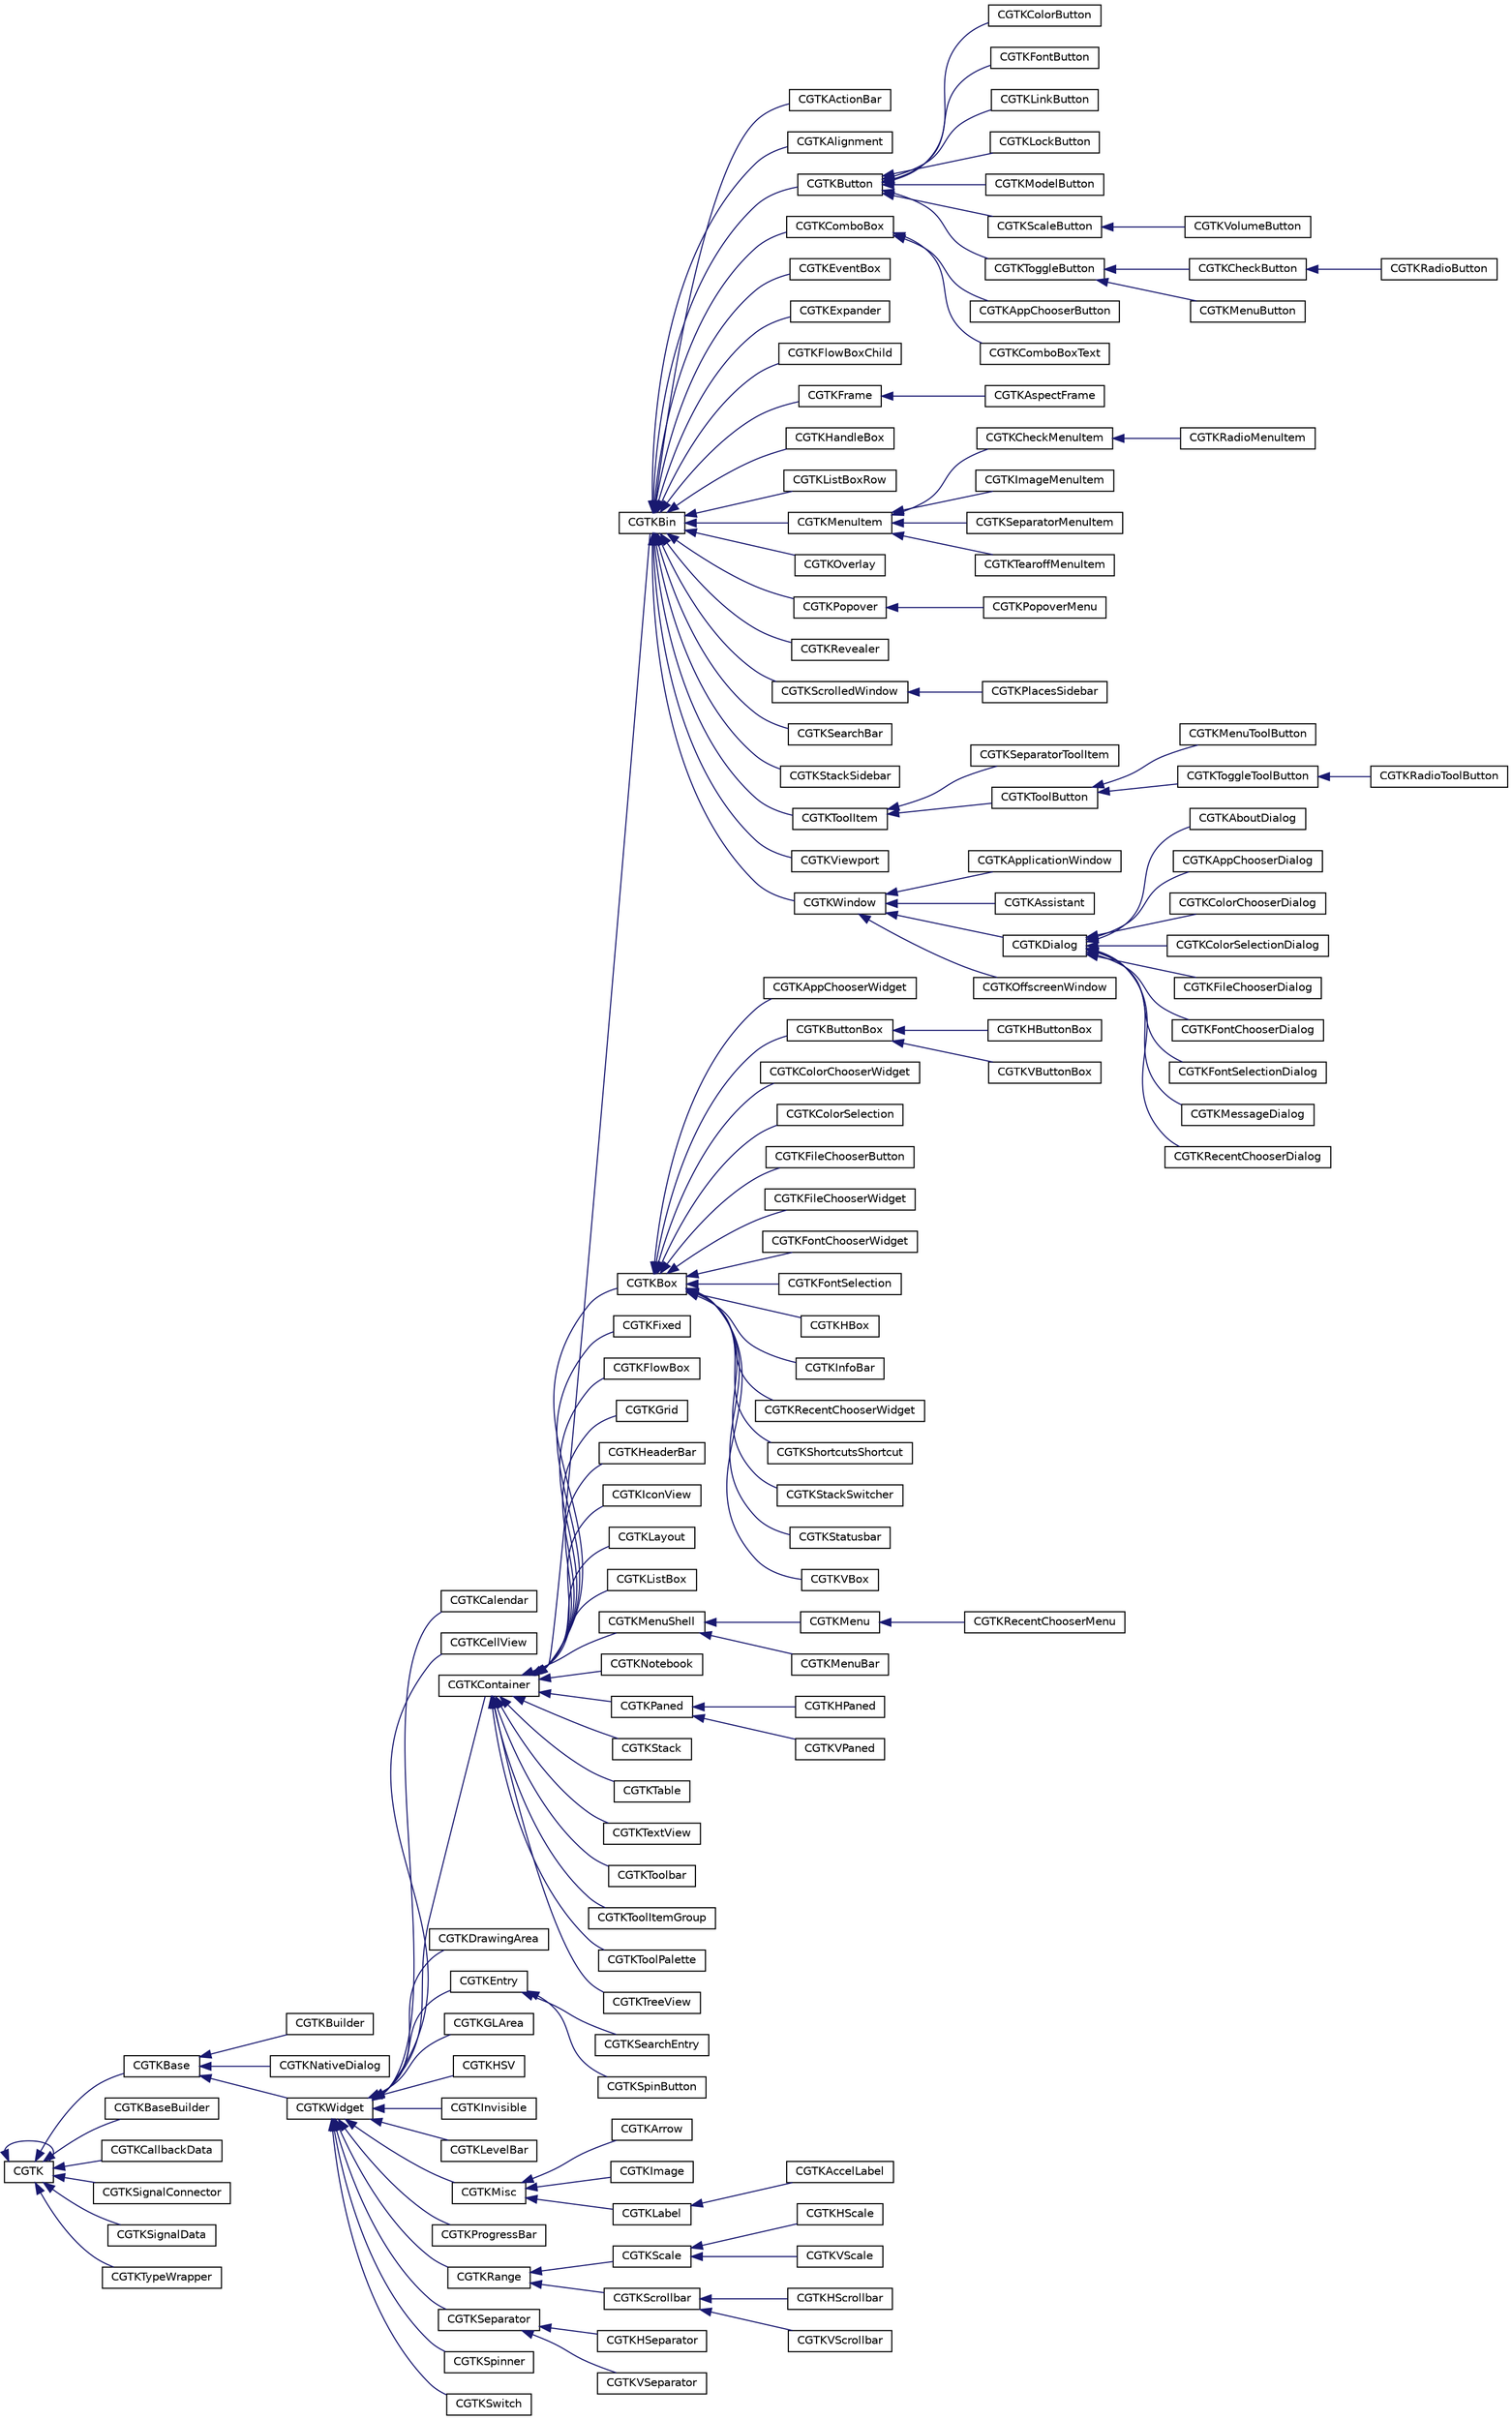 digraph "Graphical Class Hierarchy"
{
  edge [fontname="Helvetica",fontsize="10",labelfontname="Helvetica",labelfontsize="10"];
  node [fontname="Helvetica",fontsize="10",shape=record];
  rankdir="LR";
  Node0 [label="NSObject",height=0.2,width=0.4,color="grey75", fillcolor="white", style="filled"];
  Node0 -> Node0 [dir="back",color="midnightblue",fontsize="10",style="solid",fontname="Helvetica"];
  Node0 [label="CGTK",height=0.2,width=0.4,color="black", fillcolor="white", style="filled",URL="$interface_c_g_t_k.html"];
  Node0 -> Node2 [dir="back",color="midnightblue",fontsize="10",style="solid",fontname="Helvetica"];
  Node2 [label="CGTKBase",height=0.2,width=0.4,color="black", fillcolor="white", style="filled",URL="$interface_c_g_t_k_base.html"];
  Node2 -> Node3 [dir="back",color="midnightblue",fontsize="10",style="solid",fontname="Helvetica"];
  Node3 [label="CGTKBuilder",height=0.2,width=0.4,color="black", fillcolor="white", style="filled",URL="$interface_c_g_t_k_builder.html"];
  Node2 -> Node4 [dir="back",color="midnightblue",fontsize="10",style="solid",fontname="Helvetica"];
  Node4 [label="CGTKNativeDialog",height=0.2,width=0.4,color="black", fillcolor="white", style="filled",URL="$interface_c_g_t_k_native_dialog.html"];
  Node2 -> Node5 [dir="back",color="midnightblue",fontsize="10",style="solid",fontname="Helvetica"];
  Node5 [label="CGTKWidget",height=0.2,width=0.4,color="black", fillcolor="white", style="filled",URL="$interface_c_g_t_k_widget.html"];
  Node5 -> Node6 [dir="back",color="midnightblue",fontsize="10",style="solid",fontname="Helvetica"];
  Node6 [label="CGTKCalendar",height=0.2,width=0.4,color="black", fillcolor="white", style="filled",URL="$interface_c_g_t_k_calendar.html"];
  Node5 -> Node7 [dir="back",color="midnightblue",fontsize="10",style="solid",fontname="Helvetica"];
  Node7 [label="CGTKCellView",height=0.2,width=0.4,color="black", fillcolor="white", style="filled",URL="$interface_c_g_t_k_cell_view.html"];
  Node5 -> Node8 [dir="back",color="midnightblue",fontsize="10",style="solid",fontname="Helvetica"];
  Node8 [label="CGTKContainer",height=0.2,width=0.4,color="black", fillcolor="white", style="filled",URL="$interface_c_g_t_k_container.html"];
  Node8 -> Node9 [dir="back",color="midnightblue",fontsize="10",style="solid",fontname="Helvetica"];
  Node9 [label="CGTKBin",height=0.2,width=0.4,color="black", fillcolor="white", style="filled",URL="$interface_c_g_t_k_bin.html"];
  Node9 -> Node10 [dir="back",color="midnightblue",fontsize="10",style="solid",fontname="Helvetica"];
  Node10 [label="CGTKActionBar",height=0.2,width=0.4,color="black", fillcolor="white", style="filled",URL="$interface_c_g_t_k_action_bar.html"];
  Node9 -> Node11 [dir="back",color="midnightblue",fontsize="10",style="solid",fontname="Helvetica"];
  Node11 [label="CGTKAlignment",height=0.2,width=0.4,color="black", fillcolor="white", style="filled",URL="$interface_c_g_t_k_alignment.html"];
  Node9 -> Node12 [dir="back",color="midnightblue",fontsize="10",style="solid",fontname="Helvetica"];
  Node12 [label="CGTKButton",height=0.2,width=0.4,color="black", fillcolor="white", style="filled",URL="$interface_c_g_t_k_button.html"];
  Node12 -> Node13 [dir="back",color="midnightblue",fontsize="10",style="solid",fontname="Helvetica"];
  Node13 [label="CGTKColorButton",height=0.2,width=0.4,color="black", fillcolor="white", style="filled",URL="$interface_c_g_t_k_color_button.html"];
  Node12 -> Node14 [dir="back",color="midnightblue",fontsize="10",style="solid",fontname="Helvetica"];
  Node14 [label="CGTKFontButton",height=0.2,width=0.4,color="black", fillcolor="white", style="filled",URL="$interface_c_g_t_k_font_button.html"];
  Node12 -> Node15 [dir="back",color="midnightblue",fontsize="10",style="solid",fontname="Helvetica"];
  Node15 [label="CGTKLinkButton",height=0.2,width=0.4,color="black", fillcolor="white", style="filled",URL="$interface_c_g_t_k_link_button.html"];
  Node12 -> Node16 [dir="back",color="midnightblue",fontsize="10",style="solid",fontname="Helvetica"];
  Node16 [label="CGTKLockButton",height=0.2,width=0.4,color="black", fillcolor="white", style="filled",URL="$interface_c_g_t_k_lock_button.html"];
  Node12 -> Node17 [dir="back",color="midnightblue",fontsize="10",style="solid",fontname="Helvetica"];
  Node17 [label="CGTKModelButton",height=0.2,width=0.4,color="black", fillcolor="white", style="filled",URL="$interface_c_g_t_k_model_button.html"];
  Node12 -> Node18 [dir="back",color="midnightblue",fontsize="10",style="solid",fontname="Helvetica"];
  Node18 [label="CGTKScaleButton",height=0.2,width=0.4,color="black", fillcolor="white", style="filled",URL="$interface_c_g_t_k_scale_button.html"];
  Node18 -> Node19 [dir="back",color="midnightblue",fontsize="10",style="solid",fontname="Helvetica"];
  Node19 [label="CGTKVolumeButton",height=0.2,width=0.4,color="black", fillcolor="white", style="filled",URL="$interface_c_g_t_k_volume_button.html"];
  Node12 -> Node20 [dir="back",color="midnightblue",fontsize="10",style="solid",fontname="Helvetica"];
  Node20 [label="CGTKToggleButton",height=0.2,width=0.4,color="black", fillcolor="white", style="filled",URL="$interface_c_g_t_k_toggle_button.html"];
  Node20 -> Node21 [dir="back",color="midnightblue",fontsize="10",style="solid",fontname="Helvetica"];
  Node21 [label="CGTKCheckButton",height=0.2,width=0.4,color="black", fillcolor="white", style="filled",URL="$interface_c_g_t_k_check_button.html"];
  Node21 -> Node22 [dir="back",color="midnightblue",fontsize="10",style="solid",fontname="Helvetica"];
  Node22 [label="CGTKRadioButton",height=0.2,width=0.4,color="black", fillcolor="white", style="filled",URL="$interface_c_g_t_k_radio_button.html"];
  Node20 -> Node23 [dir="back",color="midnightblue",fontsize="10",style="solid",fontname="Helvetica"];
  Node23 [label="CGTKMenuButton",height=0.2,width=0.4,color="black", fillcolor="white", style="filled",URL="$interface_c_g_t_k_menu_button.html"];
  Node9 -> Node24 [dir="back",color="midnightblue",fontsize="10",style="solid",fontname="Helvetica"];
  Node24 [label="CGTKComboBox",height=0.2,width=0.4,color="black", fillcolor="white", style="filled",URL="$interface_c_g_t_k_combo_box.html"];
  Node24 -> Node25 [dir="back",color="midnightblue",fontsize="10",style="solid",fontname="Helvetica"];
  Node25 [label="CGTKAppChooserButton",height=0.2,width=0.4,color="black", fillcolor="white", style="filled",URL="$interface_c_g_t_k_app_chooser_button.html"];
  Node24 -> Node26 [dir="back",color="midnightblue",fontsize="10",style="solid",fontname="Helvetica"];
  Node26 [label="CGTKComboBoxText",height=0.2,width=0.4,color="black", fillcolor="white", style="filled",URL="$interface_c_g_t_k_combo_box_text.html"];
  Node9 -> Node27 [dir="back",color="midnightblue",fontsize="10",style="solid",fontname="Helvetica"];
  Node27 [label="CGTKEventBox",height=0.2,width=0.4,color="black", fillcolor="white", style="filled",URL="$interface_c_g_t_k_event_box.html"];
  Node9 -> Node28 [dir="back",color="midnightblue",fontsize="10",style="solid",fontname="Helvetica"];
  Node28 [label="CGTKExpander",height=0.2,width=0.4,color="black", fillcolor="white", style="filled",URL="$interface_c_g_t_k_expander.html"];
  Node9 -> Node29 [dir="back",color="midnightblue",fontsize="10",style="solid",fontname="Helvetica"];
  Node29 [label="CGTKFlowBoxChild",height=0.2,width=0.4,color="black", fillcolor="white", style="filled",URL="$interface_c_g_t_k_flow_box_child.html"];
  Node9 -> Node30 [dir="back",color="midnightblue",fontsize="10",style="solid",fontname="Helvetica"];
  Node30 [label="CGTKFrame",height=0.2,width=0.4,color="black", fillcolor="white", style="filled",URL="$interface_c_g_t_k_frame.html"];
  Node30 -> Node31 [dir="back",color="midnightblue",fontsize="10",style="solid",fontname="Helvetica"];
  Node31 [label="CGTKAspectFrame",height=0.2,width=0.4,color="black", fillcolor="white", style="filled",URL="$interface_c_g_t_k_aspect_frame.html"];
  Node9 -> Node32 [dir="back",color="midnightblue",fontsize="10",style="solid",fontname="Helvetica"];
  Node32 [label="CGTKHandleBox",height=0.2,width=0.4,color="black", fillcolor="white", style="filled",URL="$interface_c_g_t_k_handle_box.html"];
  Node9 -> Node33 [dir="back",color="midnightblue",fontsize="10",style="solid",fontname="Helvetica"];
  Node33 [label="CGTKListBoxRow",height=0.2,width=0.4,color="black", fillcolor="white", style="filled",URL="$interface_c_g_t_k_list_box_row.html"];
  Node9 -> Node34 [dir="back",color="midnightblue",fontsize="10",style="solid",fontname="Helvetica"];
  Node34 [label="CGTKMenuItem",height=0.2,width=0.4,color="black", fillcolor="white", style="filled",URL="$interface_c_g_t_k_menu_item.html"];
  Node34 -> Node35 [dir="back",color="midnightblue",fontsize="10",style="solid",fontname="Helvetica"];
  Node35 [label="CGTKCheckMenuItem",height=0.2,width=0.4,color="black", fillcolor="white", style="filled",URL="$interface_c_g_t_k_check_menu_item.html"];
  Node35 -> Node36 [dir="back",color="midnightblue",fontsize="10",style="solid",fontname="Helvetica"];
  Node36 [label="CGTKRadioMenuItem",height=0.2,width=0.4,color="black", fillcolor="white", style="filled",URL="$interface_c_g_t_k_radio_menu_item.html"];
  Node34 -> Node37 [dir="back",color="midnightblue",fontsize="10",style="solid",fontname="Helvetica"];
  Node37 [label="CGTKImageMenuItem",height=0.2,width=0.4,color="black", fillcolor="white", style="filled",URL="$interface_c_g_t_k_image_menu_item.html"];
  Node34 -> Node38 [dir="back",color="midnightblue",fontsize="10",style="solid",fontname="Helvetica"];
  Node38 [label="CGTKSeparatorMenuItem",height=0.2,width=0.4,color="black", fillcolor="white", style="filled",URL="$interface_c_g_t_k_separator_menu_item.html"];
  Node34 -> Node39 [dir="back",color="midnightblue",fontsize="10",style="solid",fontname="Helvetica"];
  Node39 [label="CGTKTearoffMenuItem",height=0.2,width=0.4,color="black", fillcolor="white", style="filled",URL="$interface_c_g_t_k_tearoff_menu_item.html"];
  Node9 -> Node40 [dir="back",color="midnightblue",fontsize="10",style="solid",fontname="Helvetica"];
  Node40 [label="CGTKOverlay",height=0.2,width=0.4,color="black", fillcolor="white", style="filled",URL="$interface_c_g_t_k_overlay.html"];
  Node9 -> Node41 [dir="back",color="midnightblue",fontsize="10",style="solid",fontname="Helvetica"];
  Node41 [label="CGTKPopover",height=0.2,width=0.4,color="black", fillcolor="white", style="filled",URL="$interface_c_g_t_k_popover.html"];
  Node41 -> Node42 [dir="back",color="midnightblue",fontsize="10",style="solid",fontname="Helvetica"];
  Node42 [label="CGTKPopoverMenu",height=0.2,width=0.4,color="black", fillcolor="white", style="filled",URL="$interface_c_g_t_k_popover_menu.html"];
  Node9 -> Node43 [dir="back",color="midnightblue",fontsize="10",style="solid",fontname="Helvetica"];
  Node43 [label="CGTKRevealer",height=0.2,width=0.4,color="black", fillcolor="white", style="filled",URL="$interface_c_g_t_k_revealer.html"];
  Node9 -> Node44 [dir="back",color="midnightblue",fontsize="10",style="solid",fontname="Helvetica"];
  Node44 [label="CGTKScrolledWindow",height=0.2,width=0.4,color="black", fillcolor="white", style="filled",URL="$interface_c_g_t_k_scrolled_window.html"];
  Node44 -> Node45 [dir="back",color="midnightblue",fontsize="10",style="solid",fontname="Helvetica"];
  Node45 [label="CGTKPlacesSidebar",height=0.2,width=0.4,color="black", fillcolor="white", style="filled",URL="$interface_c_g_t_k_places_sidebar.html"];
  Node9 -> Node46 [dir="back",color="midnightblue",fontsize="10",style="solid",fontname="Helvetica"];
  Node46 [label="CGTKSearchBar",height=0.2,width=0.4,color="black", fillcolor="white", style="filled",URL="$interface_c_g_t_k_search_bar.html"];
  Node9 -> Node47 [dir="back",color="midnightblue",fontsize="10",style="solid",fontname="Helvetica"];
  Node47 [label="CGTKStackSidebar",height=0.2,width=0.4,color="black", fillcolor="white", style="filled",URL="$interface_c_g_t_k_stack_sidebar.html"];
  Node9 -> Node48 [dir="back",color="midnightblue",fontsize="10",style="solid",fontname="Helvetica"];
  Node48 [label="CGTKToolItem",height=0.2,width=0.4,color="black", fillcolor="white", style="filled",URL="$interface_c_g_t_k_tool_item.html"];
  Node48 -> Node49 [dir="back",color="midnightblue",fontsize="10",style="solid",fontname="Helvetica"];
  Node49 [label="CGTKSeparatorToolItem",height=0.2,width=0.4,color="black", fillcolor="white", style="filled",URL="$interface_c_g_t_k_separator_tool_item.html"];
  Node48 -> Node50 [dir="back",color="midnightblue",fontsize="10",style="solid",fontname="Helvetica"];
  Node50 [label="CGTKToolButton",height=0.2,width=0.4,color="black", fillcolor="white", style="filled",URL="$interface_c_g_t_k_tool_button.html"];
  Node50 -> Node51 [dir="back",color="midnightblue",fontsize="10",style="solid",fontname="Helvetica"];
  Node51 [label="CGTKMenuToolButton",height=0.2,width=0.4,color="black", fillcolor="white", style="filled",URL="$interface_c_g_t_k_menu_tool_button.html"];
  Node50 -> Node52 [dir="back",color="midnightblue",fontsize="10",style="solid",fontname="Helvetica"];
  Node52 [label="CGTKToggleToolButton",height=0.2,width=0.4,color="black", fillcolor="white", style="filled",URL="$interface_c_g_t_k_toggle_tool_button.html"];
  Node52 -> Node53 [dir="back",color="midnightblue",fontsize="10",style="solid",fontname="Helvetica"];
  Node53 [label="CGTKRadioToolButton",height=0.2,width=0.4,color="black", fillcolor="white", style="filled",URL="$interface_c_g_t_k_radio_tool_button.html"];
  Node9 -> Node54 [dir="back",color="midnightblue",fontsize="10",style="solid",fontname="Helvetica"];
  Node54 [label="CGTKViewport",height=0.2,width=0.4,color="black", fillcolor="white", style="filled",URL="$interface_c_g_t_k_viewport.html"];
  Node9 -> Node55 [dir="back",color="midnightblue",fontsize="10",style="solid",fontname="Helvetica"];
  Node55 [label="CGTKWindow",height=0.2,width=0.4,color="black", fillcolor="white", style="filled",URL="$interface_c_g_t_k_window.html"];
  Node55 -> Node56 [dir="back",color="midnightblue",fontsize="10",style="solid",fontname="Helvetica"];
  Node56 [label="CGTKApplicationWindow",height=0.2,width=0.4,color="black", fillcolor="white", style="filled",URL="$interface_c_g_t_k_application_window.html"];
  Node55 -> Node57 [dir="back",color="midnightblue",fontsize="10",style="solid",fontname="Helvetica"];
  Node57 [label="CGTKAssistant",height=0.2,width=0.4,color="black", fillcolor="white", style="filled",URL="$interface_c_g_t_k_assistant.html"];
  Node55 -> Node58 [dir="back",color="midnightblue",fontsize="10",style="solid",fontname="Helvetica"];
  Node58 [label="CGTKDialog",height=0.2,width=0.4,color="black", fillcolor="white", style="filled",URL="$interface_c_g_t_k_dialog.html"];
  Node58 -> Node59 [dir="back",color="midnightblue",fontsize="10",style="solid",fontname="Helvetica"];
  Node59 [label="CGTKAboutDialog",height=0.2,width=0.4,color="black", fillcolor="white", style="filled",URL="$interface_c_g_t_k_about_dialog.html"];
  Node58 -> Node60 [dir="back",color="midnightblue",fontsize="10",style="solid",fontname="Helvetica"];
  Node60 [label="CGTKAppChooserDialog",height=0.2,width=0.4,color="black", fillcolor="white", style="filled",URL="$interface_c_g_t_k_app_chooser_dialog.html"];
  Node58 -> Node61 [dir="back",color="midnightblue",fontsize="10",style="solid",fontname="Helvetica"];
  Node61 [label="CGTKColorChooserDialog",height=0.2,width=0.4,color="black", fillcolor="white", style="filled",URL="$interface_c_g_t_k_color_chooser_dialog.html"];
  Node58 -> Node62 [dir="back",color="midnightblue",fontsize="10",style="solid",fontname="Helvetica"];
  Node62 [label="CGTKColorSelectionDialog",height=0.2,width=0.4,color="black", fillcolor="white", style="filled",URL="$interface_c_g_t_k_color_selection_dialog.html"];
  Node58 -> Node63 [dir="back",color="midnightblue",fontsize="10",style="solid",fontname="Helvetica"];
  Node63 [label="CGTKFileChooserDialog",height=0.2,width=0.4,color="black", fillcolor="white", style="filled",URL="$interface_c_g_t_k_file_chooser_dialog.html"];
  Node58 -> Node64 [dir="back",color="midnightblue",fontsize="10",style="solid",fontname="Helvetica"];
  Node64 [label="CGTKFontChooserDialog",height=0.2,width=0.4,color="black", fillcolor="white", style="filled",URL="$interface_c_g_t_k_font_chooser_dialog.html"];
  Node58 -> Node65 [dir="back",color="midnightblue",fontsize="10",style="solid",fontname="Helvetica"];
  Node65 [label="CGTKFontSelectionDialog",height=0.2,width=0.4,color="black", fillcolor="white", style="filled",URL="$interface_c_g_t_k_font_selection_dialog.html"];
  Node58 -> Node66 [dir="back",color="midnightblue",fontsize="10",style="solid",fontname="Helvetica"];
  Node66 [label="CGTKMessageDialog",height=0.2,width=0.4,color="black", fillcolor="white", style="filled",URL="$interface_c_g_t_k_message_dialog.html"];
  Node58 -> Node67 [dir="back",color="midnightblue",fontsize="10",style="solid",fontname="Helvetica"];
  Node67 [label="CGTKRecentChooserDialog",height=0.2,width=0.4,color="black", fillcolor="white", style="filled",URL="$interface_c_g_t_k_recent_chooser_dialog.html"];
  Node55 -> Node68 [dir="back",color="midnightblue",fontsize="10",style="solid",fontname="Helvetica"];
  Node68 [label="CGTKOffscreenWindow",height=0.2,width=0.4,color="black", fillcolor="white", style="filled",URL="$interface_c_g_t_k_offscreen_window.html"];
  Node8 -> Node69 [dir="back",color="midnightblue",fontsize="10",style="solid",fontname="Helvetica"];
  Node69 [label="CGTKBox",height=0.2,width=0.4,color="black", fillcolor="white", style="filled",URL="$interface_c_g_t_k_box.html"];
  Node69 -> Node70 [dir="back",color="midnightblue",fontsize="10",style="solid",fontname="Helvetica"];
  Node70 [label="CGTKAppChooserWidget",height=0.2,width=0.4,color="black", fillcolor="white", style="filled",URL="$interface_c_g_t_k_app_chooser_widget.html"];
  Node69 -> Node71 [dir="back",color="midnightblue",fontsize="10",style="solid",fontname="Helvetica"];
  Node71 [label="CGTKButtonBox",height=0.2,width=0.4,color="black", fillcolor="white", style="filled",URL="$interface_c_g_t_k_button_box.html"];
  Node71 -> Node72 [dir="back",color="midnightblue",fontsize="10",style="solid",fontname="Helvetica"];
  Node72 [label="CGTKHButtonBox",height=0.2,width=0.4,color="black", fillcolor="white", style="filled",URL="$interface_c_g_t_k_h_button_box.html"];
  Node71 -> Node73 [dir="back",color="midnightblue",fontsize="10",style="solid",fontname="Helvetica"];
  Node73 [label="CGTKVButtonBox",height=0.2,width=0.4,color="black", fillcolor="white", style="filled",URL="$interface_c_g_t_k_v_button_box.html"];
  Node69 -> Node74 [dir="back",color="midnightblue",fontsize="10",style="solid",fontname="Helvetica"];
  Node74 [label="CGTKColorChooserWidget",height=0.2,width=0.4,color="black", fillcolor="white", style="filled",URL="$interface_c_g_t_k_color_chooser_widget.html"];
  Node69 -> Node75 [dir="back",color="midnightblue",fontsize="10",style="solid",fontname="Helvetica"];
  Node75 [label="CGTKColorSelection",height=0.2,width=0.4,color="black", fillcolor="white", style="filled",URL="$interface_c_g_t_k_color_selection.html"];
  Node69 -> Node76 [dir="back",color="midnightblue",fontsize="10",style="solid",fontname="Helvetica"];
  Node76 [label="CGTKFileChooserButton",height=0.2,width=0.4,color="black", fillcolor="white", style="filled",URL="$interface_c_g_t_k_file_chooser_button.html"];
  Node69 -> Node77 [dir="back",color="midnightblue",fontsize="10",style="solid",fontname="Helvetica"];
  Node77 [label="CGTKFileChooserWidget",height=0.2,width=0.4,color="black", fillcolor="white", style="filled",URL="$interface_c_g_t_k_file_chooser_widget.html"];
  Node69 -> Node78 [dir="back",color="midnightblue",fontsize="10",style="solid",fontname="Helvetica"];
  Node78 [label="CGTKFontChooserWidget",height=0.2,width=0.4,color="black", fillcolor="white", style="filled",URL="$interface_c_g_t_k_font_chooser_widget.html"];
  Node69 -> Node79 [dir="back",color="midnightblue",fontsize="10",style="solid",fontname="Helvetica"];
  Node79 [label="CGTKFontSelection",height=0.2,width=0.4,color="black", fillcolor="white", style="filled",URL="$interface_c_g_t_k_font_selection.html"];
  Node69 -> Node80 [dir="back",color="midnightblue",fontsize="10",style="solid",fontname="Helvetica"];
  Node80 [label="CGTKHBox",height=0.2,width=0.4,color="black", fillcolor="white", style="filled",URL="$interface_c_g_t_k_h_box.html"];
  Node69 -> Node81 [dir="back",color="midnightblue",fontsize="10",style="solid",fontname="Helvetica"];
  Node81 [label="CGTKInfoBar",height=0.2,width=0.4,color="black", fillcolor="white", style="filled",URL="$interface_c_g_t_k_info_bar.html"];
  Node69 -> Node82 [dir="back",color="midnightblue",fontsize="10",style="solid",fontname="Helvetica"];
  Node82 [label="CGTKRecentChooserWidget",height=0.2,width=0.4,color="black", fillcolor="white", style="filled",URL="$interface_c_g_t_k_recent_chooser_widget.html"];
  Node69 -> Node83 [dir="back",color="midnightblue",fontsize="10",style="solid",fontname="Helvetica"];
  Node83 [label="CGTKShortcutsShortcut",height=0.2,width=0.4,color="black", fillcolor="white", style="filled",URL="$interface_c_g_t_k_shortcuts_shortcut.html"];
  Node69 -> Node84 [dir="back",color="midnightblue",fontsize="10",style="solid",fontname="Helvetica"];
  Node84 [label="CGTKStackSwitcher",height=0.2,width=0.4,color="black", fillcolor="white", style="filled",URL="$interface_c_g_t_k_stack_switcher.html"];
  Node69 -> Node85 [dir="back",color="midnightblue",fontsize="10",style="solid",fontname="Helvetica"];
  Node85 [label="CGTKStatusbar",height=0.2,width=0.4,color="black", fillcolor="white", style="filled",URL="$interface_c_g_t_k_statusbar.html"];
  Node69 -> Node86 [dir="back",color="midnightblue",fontsize="10",style="solid",fontname="Helvetica"];
  Node86 [label="CGTKVBox",height=0.2,width=0.4,color="black", fillcolor="white", style="filled",URL="$interface_c_g_t_k_v_box.html"];
  Node8 -> Node87 [dir="back",color="midnightblue",fontsize="10",style="solid",fontname="Helvetica"];
  Node87 [label="CGTKFixed",height=0.2,width=0.4,color="black", fillcolor="white", style="filled",URL="$interface_c_g_t_k_fixed.html"];
  Node8 -> Node88 [dir="back",color="midnightblue",fontsize="10",style="solid",fontname="Helvetica"];
  Node88 [label="CGTKFlowBox",height=0.2,width=0.4,color="black", fillcolor="white", style="filled",URL="$interface_c_g_t_k_flow_box.html"];
  Node8 -> Node89 [dir="back",color="midnightblue",fontsize="10",style="solid",fontname="Helvetica"];
  Node89 [label="CGTKGrid",height=0.2,width=0.4,color="black", fillcolor="white", style="filled",URL="$interface_c_g_t_k_grid.html"];
  Node8 -> Node90 [dir="back",color="midnightblue",fontsize="10",style="solid",fontname="Helvetica"];
  Node90 [label="CGTKHeaderBar",height=0.2,width=0.4,color="black", fillcolor="white", style="filled",URL="$interface_c_g_t_k_header_bar.html"];
  Node8 -> Node91 [dir="back",color="midnightblue",fontsize="10",style="solid",fontname="Helvetica"];
  Node91 [label="CGTKIconView",height=0.2,width=0.4,color="black", fillcolor="white", style="filled",URL="$interface_c_g_t_k_icon_view.html"];
  Node8 -> Node92 [dir="back",color="midnightblue",fontsize="10",style="solid",fontname="Helvetica"];
  Node92 [label="CGTKLayout",height=0.2,width=0.4,color="black", fillcolor="white", style="filled",URL="$interface_c_g_t_k_layout.html"];
  Node8 -> Node93 [dir="back",color="midnightblue",fontsize="10",style="solid",fontname="Helvetica"];
  Node93 [label="CGTKListBox",height=0.2,width=0.4,color="black", fillcolor="white", style="filled",URL="$interface_c_g_t_k_list_box.html"];
  Node8 -> Node94 [dir="back",color="midnightblue",fontsize="10",style="solid",fontname="Helvetica"];
  Node94 [label="CGTKMenuShell",height=0.2,width=0.4,color="black", fillcolor="white", style="filled",URL="$interface_c_g_t_k_menu_shell.html"];
  Node94 -> Node95 [dir="back",color="midnightblue",fontsize="10",style="solid",fontname="Helvetica"];
  Node95 [label="CGTKMenu",height=0.2,width=0.4,color="black", fillcolor="white", style="filled",URL="$interface_c_g_t_k_menu.html"];
  Node95 -> Node96 [dir="back",color="midnightblue",fontsize="10",style="solid",fontname="Helvetica"];
  Node96 [label="CGTKRecentChooserMenu",height=0.2,width=0.4,color="black", fillcolor="white", style="filled",URL="$interface_c_g_t_k_recent_chooser_menu.html"];
  Node94 -> Node97 [dir="back",color="midnightblue",fontsize="10",style="solid",fontname="Helvetica"];
  Node97 [label="CGTKMenuBar",height=0.2,width=0.4,color="black", fillcolor="white", style="filled",URL="$interface_c_g_t_k_menu_bar.html"];
  Node8 -> Node98 [dir="back",color="midnightblue",fontsize="10",style="solid",fontname="Helvetica"];
  Node98 [label="CGTKNotebook",height=0.2,width=0.4,color="black", fillcolor="white", style="filled",URL="$interface_c_g_t_k_notebook.html"];
  Node8 -> Node99 [dir="back",color="midnightblue",fontsize="10",style="solid",fontname="Helvetica"];
  Node99 [label="CGTKPaned",height=0.2,width=0.4,color="black", fillcolor="white", style="filled",URL="$interface_c_g_t_k_paned.html"];
  Node99 -> Node100 [dir="back",color="midnightblue",fontsize="10",style="solid",fontname="Helvetica"];
  Node100 [label="CGTKHPaned",height=0.2,width=0.4,color="black", fillcolor="white", style="filled",URL="$interface_c_g_t_k_h_paned.html"];
  Node99 -> Node101 [dir="back",color="midnightblue",fontsize="10",style="solid",fontname="Helvetica"];
  Node101 [label="CGTKVPaned",height=0.2,width=0.4,color="black", fillcolor="white", style="filled",URL="$interface_c_g_t_k_v_paned.html"];
  Node8 -> Node102 [dir="back",color="midnightblue",fontsize="10",style="solid",fontname="Helvetica"];
  Node102 [label="CGTKStack",height=0.2,width=0.4,color="black", fillcolor="white", style="filled",URL="$interface_c_g_t_k_stack.html"];
  Node8 -> Node103 [dir="back",color="midnightblue",fontsize="10",style="solid",fontname="Helvetica"];
  Node103 [label="CGTKTable",height=0.2,width=0.4,color="black", fillcolor="white", style="filled",URL="$interface_c_g_t_k_table.html"];
  Node8 -> Node104 [dir="back",color="midnightblue",fontsize="10",style="solid",fontname="Helvetica"];
  Node104 [label="CGTKTextView",height=0.2,width=0.4,color="black", fillcolor="white", style="filled",URL="$interface_c_g_t_k_text_view.html"];
  Node8 -> Node105 [dir="back",color="midnightblue",fontsize="10",style="solid",fontname="Helvetica"];
  Node105 [label="CGTKToolbar",height=0.2,width=0.4,color="black", fillcolor="white", style="filled",URL="$interface_c_g_t_k_toolbar.html"];
  Node8 -> Node106 [dir="back",color="midnightblue",fontsize="10",style="solid",fontname="Helvetica"];
  Node106 [label="CGTKToolItemGroup",height=0.2,width=0.4,color="black", fillcolor="white", style="filled",URL="$interface_c_g_t_k_tool_item_group.html"];
  Node8 -> Node107 [dir="back",color="midnightblue",fontsize="10",style="solid",fontname="Helvetica"];
  Node107 [label="CGTKToolPalette",height=0.2,width=0.4,color="black", fillcolor="white", style="filled",URL="$interface_c_g_t_k_tool_palette.html"];
  Node8 -> Node108 [dir="back",color="midnightblue",fontsize="10",style="solid",fontname="Helvetica"];
  Node108 [label="CGTKTreeView",height=0.2,width=0.4,color="black", fillcolor="white", style="filled",URL="$interface_c_g_t_k_tree_view.html"];
  Node5 -> Node109 [dir="back",color="midnightblue",fontsize="10",style="solid",fontname="Helvetica"];
  Node109 [label="CGTKDrawingArea",height=0.2,width=0.4,color="black", fillcolor="white", style="filled",URL="$interface_c_g_t_k_drawing_area.html"];
  Node5 -> Node110 [dir="back",color="midnightblue",fontsize="10",style="solid",fontname="Helvetica"];
  Node110 [label="CGTKEntry",height=0.2,width=0.4,color="black", fillcolor="white", style="filled",URL="$interface_c_g_t_k_entry.html"];
  Node110 -> Node111 [dir="back",color="midnightblue",fontsize="10",style="solid",fontname="Helvetica"];
  Node111 [label="CGTKSearchEntry",height=0.2,width=0.4,color="black", fillcolor="white", style="filled",URL="$interface_c_g_t_k_search_entry.html"];
  Node110 -> Node112 [dir="back",color="midnightblue",fontsize="10",style="solid",fontname="Helvetica"];
  Node112 [label="CGTKSpinButton",height=0.2,width=0.4,color="black", fillcolor="white", style="filled",URL="$interface_c_g_t_k_spin_button.html"];
  Node5 -> Node113 [dir="back",color="midnightblue",fontsize="10",style="solid",fontname="Helvetica"];
  Node113 [label="CGTKGLArea",height=0.2,width=0.4,color="black", fillcolor="white", style="filled",URL="$interface_c_g_t_k_g_l_area.html"];
  Node5 -> Node114 [dir="back",color="midnightblue",fontsize="10",style="solid",fontname="Helvetica"];
  Node114 [label="CGTKHSV",height=0.2,width=0.4,color="black", fillcolor="white", style="filled",URL="$interface_c_g_t_k_h_s_v.html"];
  Node5 -> Node115 [dir="back",color="midnightblue",fontsize="10",style="solid",fontname="Helvetica"];
  Node115 [label="CGTKInvisible",height=0.2,width=0.4,color="black", fillcolor="white", style="filled",URL="$interface_c_g_t_k_invisible.html"];
  Node5 -> Node116 [dir="back",color="midnightblue",fontsize="10",style="solid",fontname="Helvetica"];
  Node116 [label="CGTKLevelBar",height=0.2,width=0.4,color="black", fillcolor="white", style="filled",URL="$interface_c_g_t_k_level_bar.html"];
  Node5 -> Node117 [dir="back",color="midnightblue",fontsize="10",style="solid",fontname="Helvetica"];
  Node117 [label="CGTKMisc",height=0.2,width=0.4,color="black", fillcolor="white", style="filled",URL="$interface_c_g_t_k_misc.html"];
  Node117 -> Node118 [dir="back",color="midnightblue",fontsize="10",style="solid",fontname="Helvetica"];
  Node118 [label="CGTKArrow",height=0.2,width=0.4,color="black", fillcolor="white", style="filled",URL="$interface_c_g_t_k_arrow.html"];
  Node117 -> Node119 [dir="back",color="midnightblue",fontsize="10",style="solid",fontname="Helvetica"];
  Node119 [label="CGTKImage",height=0.2,width=0.4,color="black", fillcolor="white", style="filled",URL="$interface_c_g_t_k_image.html"];
  Node117 -> Node120 [dir="back",color="midnightblue",fontsize="10",style="solid",fontname="Helvetica"];
  Node120 [label="CGTKLabel",height=0.2,width=0.4,color="black", fillcolor="white", style="filled",URL="$interface_c_g_t_k_label.html"];
  Node120 -> Node121 [dir="back",color="midnightblue",fontsize="10",style="solid",fontname="Helvetica"];
  Node121 [label="CGTKAccelLabel",height=0.2,width=0.4,color="black", fillcolor="white", style="filled",URL="$interface_c_g_t_k_accel_label.html"];
  Node5 -> Node122 [dir="back",color="midnightblue",fontsize="10",style="solid",fontname="Helvetica"];
  Node122 [label="CGTKProgressBar",height=0.2,width=0.4,color="black", fillcolor="white", style="filled",URL="$interface_c_g_t_k_progress_bar.html"];
  Node5 -> Node123 [dir="back",color="midnightblue",fontsize="10",style="solid",fontname="Helvetica"];
  Node123 [label="CGTKRange",height=0.2,width=0.4,color="black", fillcolor="white", style="filled",URL="$interface_c_g_t_k_range.html"];
  Node123 -> Node124 [dir="back",color="midnightblue",fontsize="10",style="solid",fontname="Helvetica"];
  Node124 [label="CGTKScale",height=0.2,width=0.4,color="black", fillcolor="white", style="filled",URL="$interface_c_g_t_k_scale.html"];
  Node124 -> Node125 [dir="back",color="midnightblue",fontsize="10",style="solid",fontname="Helvetica"];
  Node125 [label="CGTKHScale",height=0.2,width=0.4,color="black", fillcolor="white", style="filled",URL="$interface_c_g_t_k_h_scale.html"];
  Node124 -> Node126 [dir="back",color="midnightblue",fontsize="10",style="solid",fontname="Helvetica"];
  Node126 [label="CGTKVScale",height=0.2,width=0.4,color="black", fillcolor="white", style="filled",URL="$interface_c_g_t_k_v_scale.html"];
  Node123 -> Node127 [dir="back",color="midnightblue",fontsize="10",style="solid",fontname="Helvetica"];
  Node127 [label="CGTKScrollbar",height=0.2,width=0.4,color="black", fillcolor="white", style="filled",URL="$interface_c_g_t_k_scrollbar.html"];
  Node127 -> Node128 [dir="back",color="midnightblue",fontsize="10",style="solid",fontname="Helvetica"];
  Node128 [label="CGTKHScrollbar",height=0.2,width=0.4,color="black", fillcolor="white", style="filled",URL="$interface_c_g_t_k_h_scrollbar.html"];
  Node127 -> Node129 [dir="back",color="midnightblue",fontsize="10",style="solid",fontname="Helvetica"];
  Node129 [label="CGTKVScrollbar",height=0.2,width=0.4,color="black", fillcolor="white", style="filled",URL="$interface_c_g_t_k_v_scrollbar.html"];
  Node5 -> Node130 [dir="back",color="midnightblue",fontsize="10",style="solid",fontname="Helvetica"];
  Node130 [label="CGTKSeparator",height=0.2,width=0.4,color="black", fillcolor="white", style="filled",URL="$interface_c_g_t_k_separator.html"];
  Node130 -> Node131 [dir="back",color="midnightblue",fontsize="10",style="solid",fontname="Helvetica"];
  Node131 [label="CGTKHSeparator",height=0.2,width=0.4,color="black", fillcolor="white", style="filled",URL="$interface_c_g_t_k_h_separator.html"];
  Node130 -> Node132 [dir="back",color="midnightblue",fontsize="10",style="solid",fontname="Helvetica"];
  Node132 [label="CGTKVSeparator",height=0.2,width=0.4,color="black", fillcolor="white", style="filled",URL="$interface_c_g_t_k_v_separator.html"];
  Node5 -> Node133 [dir="back",color="midnightblue",fontsize="10",style="solid",fontname="Helvetica"];
  Node133 [label="CGTKSpinner",height=0.2,width=0.4,color="black", fillcolor="white", style="filled",URL="$interface_c_g_t_k_spinner.html"];
  Node5 -> Node134 [dir="back",color="midnightblue",fontsize="10",style="solid",fontname="Helvetica"];
  Node134 [label="CGTKSwitch",height=0.2,width=0.4,color="black", fillcolor="white", style="filled",URL="$interface_c_g_t_k_switch.html"];
  Node0 -> Node135 [dir="back",color="midnightblue",fontsize="10",style="solid",fontname="Helvetica"];
  Node135 [label="CGTKBaseBuilder",height=0.2,width=0.4,color="black", fillcolor="white", style="filled",URL="$interface_c_g_t_k_base_builder.html"];
  Node0 -> Node136 [dir="back",color="midnightblue",fontsize="10",style="solid",fontname="Helvetica"];
  Node136 [label="CGTKCallbackData",height=0.2,width=0.4,color="black", fillcolor="white", style="filled",URL="$interface_c_g_t_k_callback_data.html"];
  Node0 -> Node137 [dir="back",color="midnightblue",fontsize="10",style="solid",fontname="Helvetica"];
  Node137 [label="CGTKSignalConnector",height=0.2,width=0.4,color="black", fillcolor="white", style="filled",URL="$interface_c_g_t_k_signal_connector.html"];
  Node0 -> Node138 [dir="back",color="midnightblue",fontsize="10",style="solid",fontname="Helvetica"];
  Node138 [label="CGTKSignalData",height=0.2,width=0.4,color="black", fillcolor="white", style="filled",URL="$interface_c_g_t_k_signal_data.html"];
  Node0 -> Node139 [dir="back",color="midnightblue",fontsize="10",style="solid",fontname="Helvetica"];
  Node139 [label="CGTKTypeWrapper",height=0.2,width=0.4,color="black", fillcolor="white", style="filled",URL="$interface_c_g_t_k_type_wrapper.html"];
}
